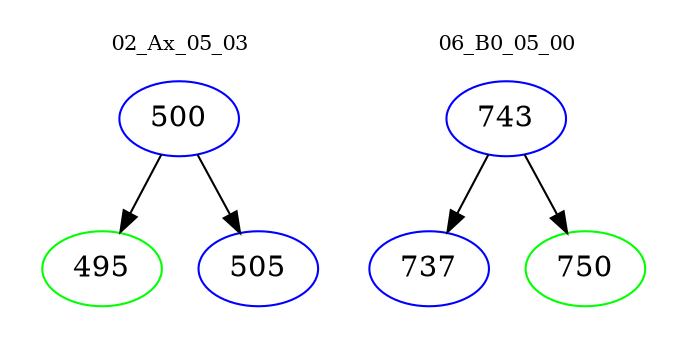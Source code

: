 digraph{
subgraph cluster_0 {
color = white
label = "02_Ax_05_03";
fontsize=10;
T0_500 [label="500", color="blue"]
T0_500 -> T0_495 [color="black"]
T0_495 [label="495", color="green"]
T0_500 -> T0_505 [color="black"]
T0_505 [label="505", color="blue"]
}
subgraph cluster_1 {
color = white
label = "06_B0_05_00";
fontsize=10;
T1_743 [label="743", color="blue"]
T1_743 -> T1_737 [color="black"]
T1_737 [label="737", color="blue"]
T1_743 -> T1_750 [color="black"]
T1_750 [label="750", color="green"]
}
}
